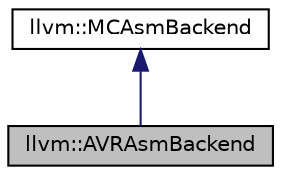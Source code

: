 digraph "llvm::AVRAsmBackend"
{
 // LATEX_PDF_SIZE
  bgcolor="transparent";
  edge [fontname="Helvetica",fontsize="10",labelfontname="Helvetica",labelfontsize="10"];
  node [fontname="Helvetica",fontsize="10",shape=record];
  Node1 [label="llvm::AVRAsmBackend",height=0.2,width=0.4,color="black", fillcolor="grey75", style="filled", fontcolor="black",tooltip="Utilities for manipulating generated AVR machine code."];
  Node2 -> Node1 [dir="back",color="midnightblue",fontsize="10",style="solid",fontname="Helvetica"];
  Node2 [label="llvm::MCAsmBackend",height=0.2,width=0.4,color="black",URL="$classllvm_1_1MCAsmBackend.html",tooltip="Generic interface to target specific assembler backends."];
}
